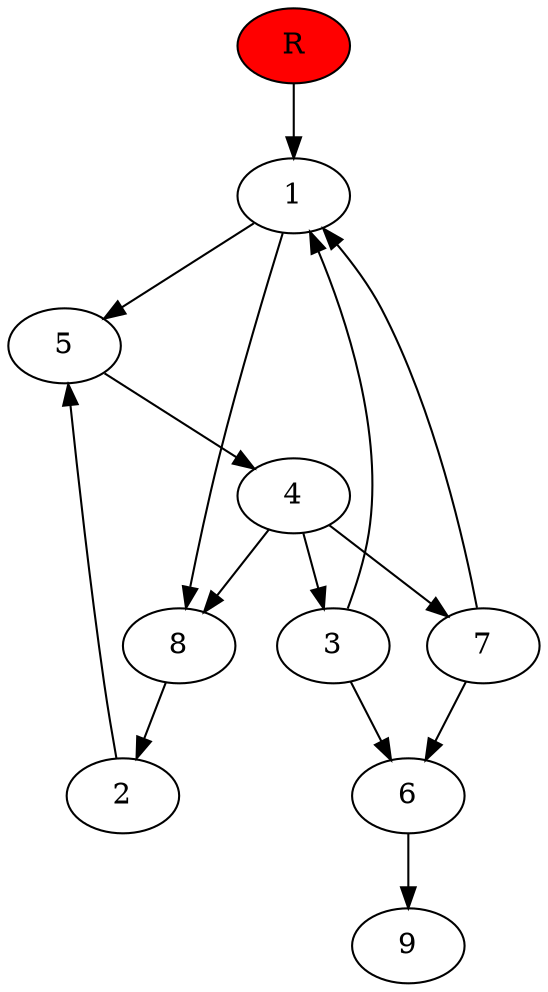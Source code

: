 digraph prb58000 {
	1
	2
	3
	4
	5
	6
	7
	8
	R [fillcolor="#ff0000" style=filled]
	1 -> 5
	1 -> 8
	2 -> 5
	3 -> 1
	3 -> 6
	4 -> 3
	4 -> 7
	4 -> 8
	5 -> 4
	6 -> 9
	7 -> 1
	7 -> 6
	8 -> 2
	R -> 1
}
